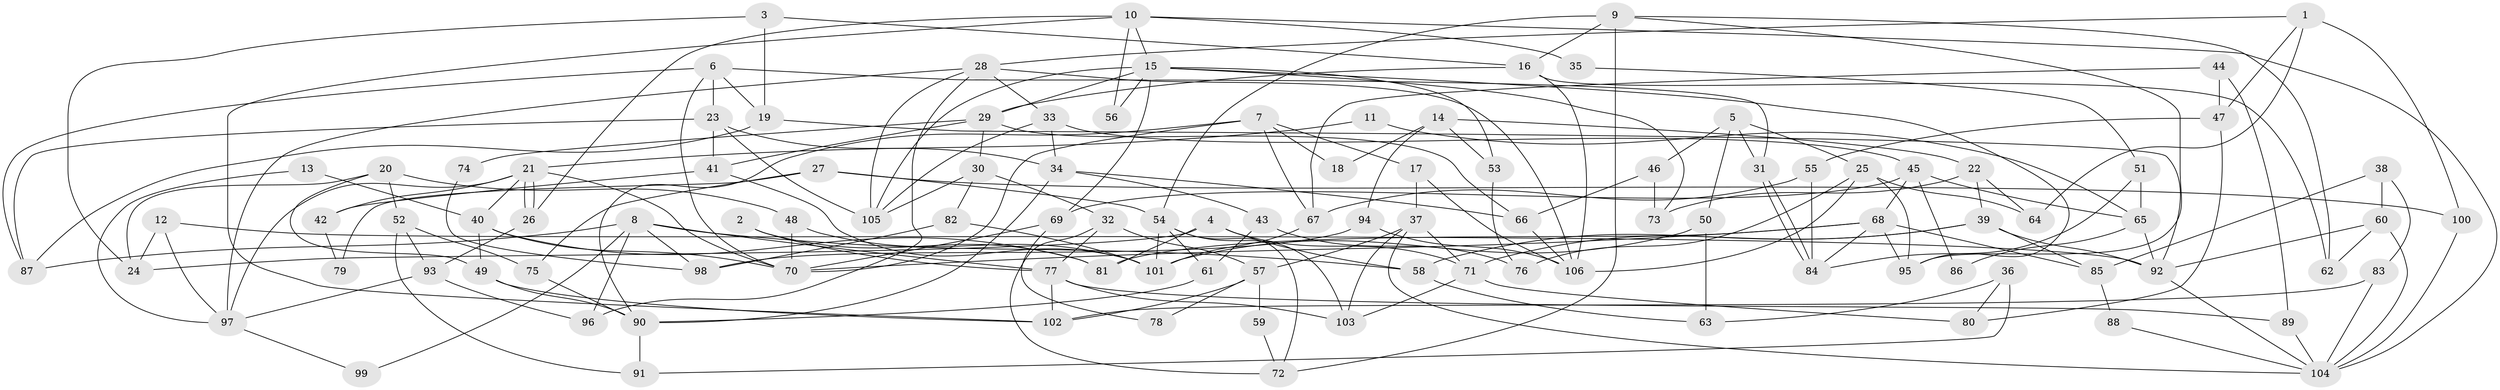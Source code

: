 // Generated by graph-tools (version 1.1) at 2025/26/03/09/25 03:26:09]
// undirected, 106 vertices, 212 edges
graph export_dot {
graph [start="1"]
  node [color=gray90,style=filled];
  1;
  2;
  3;
  4;
  5;
  6;
  7;
  8;
  9;
  10;
  11;
  12;
  13;
  14;
  15;
  16;
  17;
  18;
  19;
  20;
  21;
  22;
  23;
  24;
  25;
  26;
  27;
  28;
  29;
  30;
  31;
  32;
  33;
  34;
  35;
  36;
  37;
  38;
  39;
  40;
  41;
  42;
  43;
  44;
  45;
  46;
  47;
  48;
  49;
  50;
  51;
  52;
  53;
  54;
  55;
  56;
  57;
  58;
  59;
  60;
  61;
  62;
  63;
  64;
  65;
  66;
  67;
  68;
  69;
  70;
  71;
  72;
  73;
  74;
  75;
  76;
  77;
  78;
  79;
  80;
  81;
  82;
  83;
  84;
  85;
  86;
  87;
  88;
  89;
  90;
  91;
  92;
  93;
  94;
  95;
  96;
  97;
  98;
  99;
  100;
  101;
  102;
  103;
  104;
  105;
  106;
  1 -- 28;
  1 -- 64;
  1 -- 47;
  1 -- 100;
  2 -- 77;
  2 -- 81;
  3 -- 24;
  3 -- 16;
  3 -- 19;
  4 -- 24;
  4 -- 71;
  4 -- 58;
  4 -- 81;
  5 -- 31;
  5 -- 25;
  5 -- 46;
  5 -- 50;
  6 -- 87;
  6 -- 19;
  6 -- 23;
  6 -- 31;
  6 -- 70;
  7 -- 17;
  7 -- 70;
  7 -- 18;
  7 -- 67;
  7 -- 90;
  8 -- 96;
  8 -- 87;
  8 -- 58;
  8 -- 77;
  8 -- 98;
  8 -- 99;
  9 -- 54;
  9 -- 62;
  9 -- 16;
  9 -- 72;
  9 -- 95;
  10 -- 102;
  10 -- 26;
  10 -- 15;
  10 -- 35;
  10 -- 56;
  10 -- 104;
  11 -- 65;
  11 -- 21;
  12 -- 92;
  12 -- 97;
  12 -- 24;
  13 -- 97;
  13 -- 40;
  14 -- 22;
  14 -- 53;
  14 -- 18;
  14 -- 94;
  15 -- 105;
  15 -- 29;
  15 -- 53;
  15 -- 56;
  15 -- 69;
  15 -- 73;
  15 -- 95;
  16 -- 29;
  16 -- 62;
  16 -- 106;
  17 -- 106;
  17 -- 37;
  19 -- 92;
  19 -- 87;
  20 -- 49;
  20 -- 48;
  20 -- 24;
  20 -- 52;
  21 -- 40;
  21 -- 26;
  21 -- 26;
  21 -- 42;
  21 -- 70;
  21 -- 97;
  22 -- 39;
  22 -- 73;
  22 -- 64;
  23 -- 41;
  23 -- 34;
  23 -- 87;
  23 -- 105;
  25 -- 106;
  25 -- 95;
  25 -- 64;
  25 -- 76;
  26 -- 93;
  27 -- 100;
  27 -- 75;
  27 -- 54;
  27 -- 79;
  28 -- 105;
  28 -- 33;
  28 -- 96;
  28 -- 97;
  28 -- 106;
  29 -- 30;
  29 -- 41;
  29 -- 66;
  29 -- 74;
  30 -- 105;
  30 -- 32;
  30 -- 82;
  31 -- 84;
  31 -- 84;
  32 -- 77;
  32 -- 57;
  32 -- 72;
  33 -- 34;
  33 -- 45;
  33 -- 105;
  34 -- 66;
  34 -- 43;
  34 -- 90;
  35 -- 51;
  36 -- 63;
  36 -- 80;
  36 -- 91;
  37 -- 104;
  37 -- 103;
  37 -- 57;
  37 -- 71;
  38 -- 60;
  38 -- 83;
  38 -- 85;
  39 -- 85;
  39 -- 58;
  39 -- 71;
  39 -- 92;
  40 -- 70;
  40 -- 81;
  40 -- 49;
  41 -- 101;
  41 -- 42;
  42 -- 79;
  43 -- 61;
  43 -- 76;
  44 -- 47;
  44 -- 67;
  44 -- 89;
  45 -- 68;
  45 -- 69;
  45 -- 65;
  45 -- 86;
  46 -- 66;
  46 -- 73;
  47 -- 55;
  47 -- 80;
  48 -- 70;
  48 -- 101;
  49 -- 90;
  49 -- 102;
  50 -- 101;
  50 -- 63;
  51 -- 84;
  51 -- 65;
  52 -- 91;
  52 -- 75;
  52 -- 93;
  53 -- 76;
  54 -- 72;
  54 -- 61;
  54 -- 101;
  54 -- 103;
  55 -- 67;
  55 -- 84;
  57 -- 102;
  57 -- 59;
  57 -- 78;
  58 -- 63;
  59 -- 72;
  60 -- 104;
  60 -- 92;
  60 -- 62;
  61 -- 90;
  65 -- 92;
  65 -- 86;
  66 -- 106;
  67 -- 101;
  68 -- 70;
  68 -- 95;
  68 -- 81;
  68 -- 84;
  68 -- 85;
  69 -- 70;
  69 -- 78;
  71 -- 80;
  71 -- 103;
  74 -- 98;
  75 -- 90;
  77 -- 103;
  77 -- 89;
  77 -- 102;
  82 -- 98;
  82 -- 101;
  83 -- 104;
  83 -- 102;
  85 -- 88;
  88 -- 104;
  89 -- 104;
  90 -- 91;
  92 -- 104;
  93 -- 97;
  93 -- 96;
  94 -- 106;
  94 -- 98;
  97 -- 99;
  100 -- 104;
}
